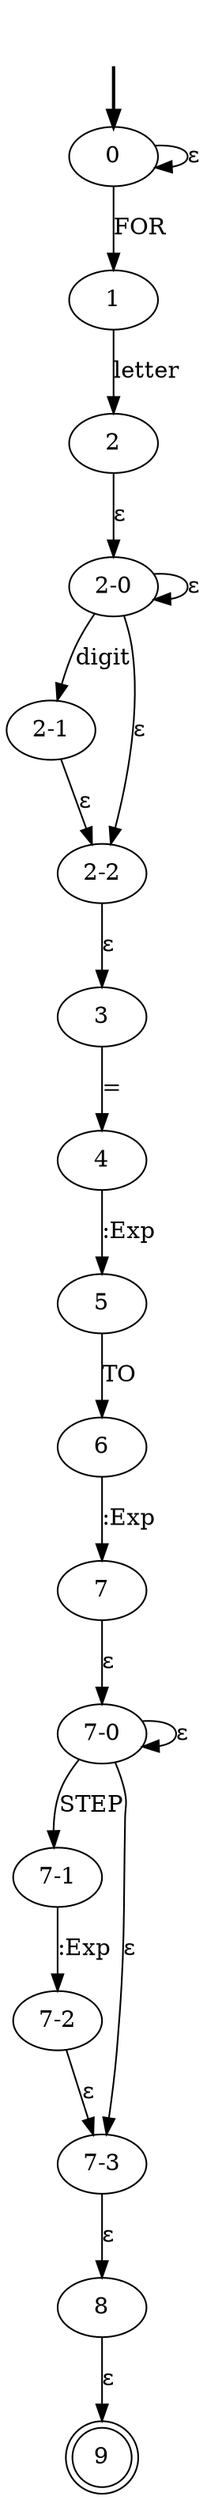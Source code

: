 digraph {
	fake0 [style=invisible]
	"2-0"
	3
	"2-1"
	9 [shape=doublecircle]
	"7-1"
	2
	5
	1
	"2-2"
	4
	"7-3"
	0 [root=true]
	8
	6
	7
	"7-0"
	"7-2"
	fake0 -> 0 [style=bold]
	0 -> 1 [label=FOR]
	0 -> 0 [label="ε"]
	1 -> 2 [label=letter]
	2 -> "2-0" [label="ε"]
	"2-2" -> 3 [label="ε"]
	"2-0" -> "2-1" [label=digit]
	"2-0" -> "2-0" [label="ε"]
	"2-0" -> "2-2" [label="ε"]
	"2-1" -> "2-2" [label="ε"]
	3 -> 4 [label="="]
	4 -> 5 [label=":Exp"]
	5 -> 6 [label=TO]
	6 -> 7 [label=":Exp"]
	7 -> "7-0" [label="ε"]
	"7-3" -> 8 [label="ε"]
	"7-0" -> "7-1" [label=STEP]
	"7-0" -> "7-3" [label="ε"]
	"7-0" -> "7-0" [label="ε"]
	"7-1" -> "7-2" [label=":Exp"]
	"7-2" -> "7-3" [label="ε"]
	8 -> 9 [label="ε"]
}
